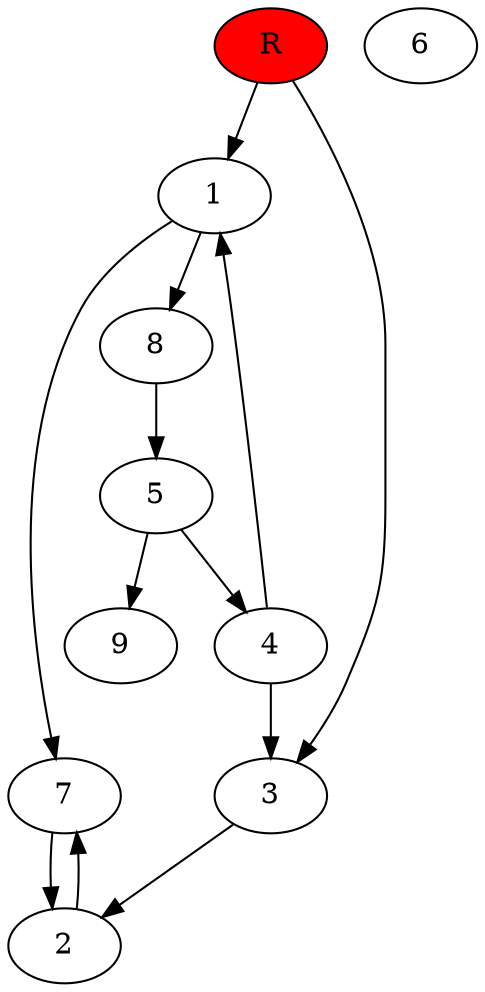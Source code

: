 digraph prb19194 {
	1
	2
	3
	4
	5
	6
	7
	8
	R [fillcolor="#ff0000" style=filled]
	1 -> 7
	1 -> 8
	2 -> 7
	3 -> 2
	4 -> 1
	4 -> 3
	5 -> 4
	5 -> 9
	7 -> 2
	8 -> 5
	R -> 1
	R -> 3
}

